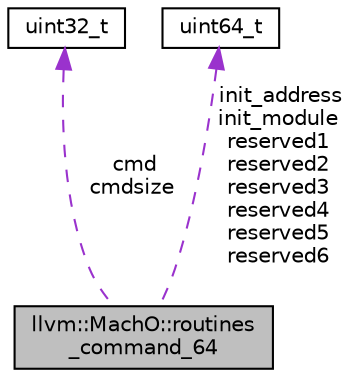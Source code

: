 digraph "llvm::MachO::routines_command_64"
{
 // LATEX_PDF_SIZE
  bgcolor="transparent";
  edge [fontname="Helvetica",fontsize="10",labelfontname="Helvetica",labelfontsize="10"];
  node [fontname="Helvetica",fontsize="10",shape="box"];
  Node1 [label="llvm::MachO::routines\l_command_64",height=0.2,width=0.4,color="black", fillcolor="grey75", style="filled", fontcolor="black",tooltip=" "];
  Node2 -> Node1 [dir="back",color="darkorchid3",fontsize="10",style="dashed",label=" cmd\ncmdsize" ,fontname="Helvetica"];
  Node2 [label="uint32_t",height=0.2,width=0.4,color="black",URL="$classuint32__t.html",tooltip=" "];
  Node3 -> Node1 [dir="back",color="darkorchid3",fontsize="10",style="dashed",label=" init_address\ninit_module\nreserved1\nreserved2\nreserved3\nreserved4\nreserved5\nreserved6" ,fontname="Helvetica"];
  Node3 [label="uint64_t",height=0.2,width=0.4,color="black",tooltip=" "];
}
